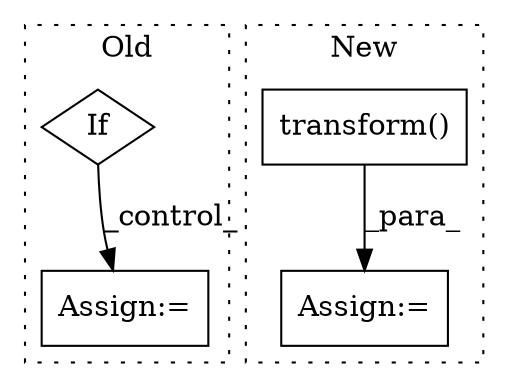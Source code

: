 digraph G {
subgraph cluster0 {
1 [label="If" a="96" s="9377" l="3" shape="diamond"];
4 [label="Assign:=" a="68" s="9577" l="3" shape="box"];
label = "Old";
style="dotted";
}
subgraph cluster1 {
2 [label="transform()" a="75" s="21085,21115" l="17,1" shape="box"];
3 [label="Assign:=" a="68" s="21082" l="3" shape="box"];
label = "New";
style="dotted";
}
1 -> 4 [label="_control_"];
2 -> 3 [label="_para_"];
}